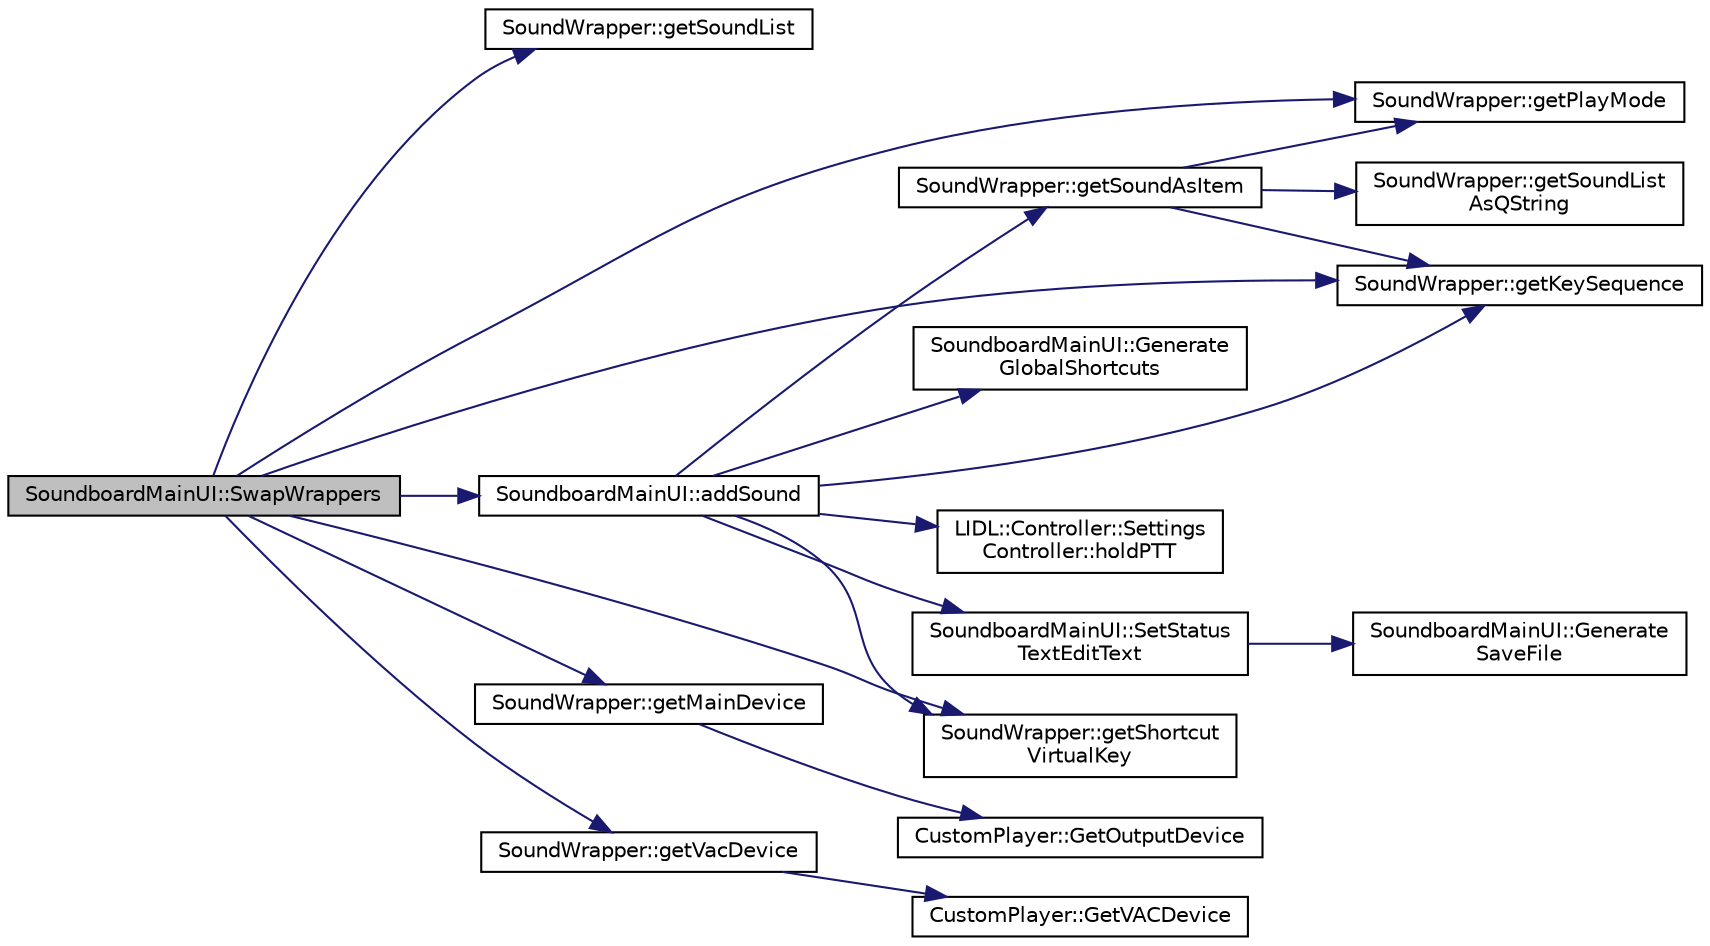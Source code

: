 digraph "SoundboardMainUI::SwapWrappers"
{
 // LATEX_PDF_SIZE
  edge [fontname="Helvetica",fontsize="10",labelfontname="Helvetica",labelfontsize="10"];
  node [fontname="Helvetica",fontsize="10",shape=record];
  rankdir="LR";
  Node58 [label="SoundboardMainUI::SwapWrappers",height=0.2,width=0.4,color="black", fillcolor="grey75", style="filled", fontcolor="black",tooltip="This function swaps two soundwrappers in the view."];
  Node58 -> Node59 [color="midnightblue",fontsize="10",style="solid",fontname="Helvetica"];
  Node59 [label="SoundWrapper::getSoundList",height=0.2,width=0.4,color="black", fillcolor="white", style="filled",URL="$class_sound_wrapper.html#ad6611190dfaf0f92f1edc87dea82f40f",tooltip=" "];
  Node58 -> Node60 [color="midnightblue",fontsize="10",style="solid",fontname="Helvetica"];
  Node60 [label="SoundWrapper::getPlayMode",height=0.2,width=0.4,color="black", fillcolor="white", style="filled",URL="$class_sound_wrapper.html#a16370de16e4df5a8f4fe32c71cddf183",tooltip=" "];
  Node58 -> Node61 [color="midnightblue",fontsize="10",style="solid",fontname="Helvetica"];
  Node61 [label="SoundWrapper::getKeySequence",height=0.2,width=0.4,color="black", fillcolor="white", style="filled",URL="$class_sound_wrapper.html#ac73f84dba78c414521116ac89235edc8",tooltip=" "];
  Node58 -> Node62 [color="midnightblue",fontsize="10",style="solid",fontname="Helvetica"];
  Node62 [label="SoundWrapper::getShortcut\lVirtualKey",height=0.2,width=0.4,color="black", fillcolor="white", style="filled",URL="$class_sound_wrapper.html#a6df0097f541aa721d450fb74af5db71a",tooltip=" "];
  Node58 -> Node63 [color="midnightblue",fontsize="10",style="solid",fontname="Helvetica"];
  Node63 [label="SoundWrapper::getMainDevice",height=0.2,width=0.4,color="black", fillcolor="white", style="filled",URL="$class_sound_wrapper.html#a4dbdcf3194910eec8994d87f466fa390",tooltip=" "];
  Node63 -> Node64 [color="midnightblue",fontsize="10",style="solid",fontname="Helvetica"];
  Node64 [label="CustomPlayer::GetOutputDevice",height=0.2,width=0.4,color="black", fillcolor="white", style="filled",URL="$class_custom_player.html#a48abd34fd6092aff86316bc246571244",tooltip="GetOutputDevice."];
  Node58 -> Node65 [color="midnightblue",fontsize="10",style="solid",fontname="Helvetica"];
  Node65 [label="SoundWrapper::getVacDevice",height=0.2,width=0.4,color="black", fillcolor="white", style="filled",URL="$class_sound_wrapper.html#a68ad3aa663ff2700b65a880e48b5c242",tooltip=" "];
  Node65 -> Node66 [color="midnightblue",fontsize="10",style="solid",fontname="Helvetica"];
  Node66 [label="CustomPlayer::GetVACDevice",height=0.2,width=0.4,color="black", fillcolor="white", style="filled",URL="$class_custom_player.html#a83bbf53e1c7b1710527ff4b6b1c21e9e",tooltip="GetVACDevice."];
  Node58 -> Node67 [color="midnightblue",fontsize="10",style="solid",fontname="Helvetica"];
  Node67 [label="SoundboardMainUI::addSound",height=0.2,width=0.4,color="black", fillcolor="white", style="filled",URL="$class_soundboard_main_u_i.html#a5979153cc8aec552599f8ffff9cb0605",tooltip="This function add a soundwrapper to the main UI display, and adds/modify the entries in the private m..."];
  Node67 -> Node68 [color="midnightblue",fontsize="10",style="solid",fontname="Helvetica"];
  Node68 [label="SoundboardMainUI::SetStatus\lTextEditText",height=0.2,width=0.4,color="black", fillcolor="white", style="filled",URL="$class_soundboard_main_u_i.html#ad1aaec3f9fca8bfdb6855888f7ac539b",tooltip="This function set the text of the permanent widget in the status bar."];
  Node68 -> Node69 [color="midnightblue",fontsize="10",style="solid",fontname="Helvetica"];
  Node69 [label="SoundboardMainUI::Generate\lSaveFile",height=0.2,width=0.4,color="black", fillcolor="white", style="filled",URL="$class_soundboard_main_u_i.html#ac1e1da89a9812412e2e9e92306925737",tooltip="Function to generate the .lidljson save file."];
  Node67 -> Node70 [color="midnightblue",fontsize="10",style="solid",fontname="Helvetica"];
  Node70 [label="LIDL::Controller::Settings\lController::holdPTT",height=0.2,width=0.4,color="black", fillcolor="white", style="filled",URL="$class_l_i_d_l_1_1_controller_1_1_settings_controller.html#a4856c3926df501ad0ccceb3140559b8a",tooltip="holdPTT"];
  Node67 -> Node71 [color="midnightblue",fontsize="10",style="solid",fontname="Helvetica"];
  Node71 [label="SoundWrapper::getSoundAsItem",height=0.2,width=0.4,color="black", fillcolor="white", style="filled",URL="$class_sound_wrapper.html#a68acd6da794a6ee53309df2d4d522659",tooltip=" "];
  Node71 -> Node72 [color="midnightblue",fontsize="10",style="solid",fontname="Helvetica"];
  Node72 [label="SoundWrapper::getSoundList\lAsQString",height=0.2,width=0.4,color="black", fillcolor="white", style="filled",URL="$class_sound_wrapper.html#a4625693047e0673eddac69af87ee1fa1",tooltip=" "];
  Node71 -> Node61 [color="midnightblue",fontsize="10",style="solid",fontname="Helvetica"];
  Node71 -> Node60 [color="midnightblue",fontsize="10",style="solid",fontname="Helvetica"];
  Node67 -> Node61 [color="midnightblue",fontsize="10",style="solid",fontname="Helvetica"];
  Node67 -> Node62 [color="midnightblue",fontsize="10",style="solid",fontname="Helvetica"];
  Node67 -> Node73 [color="midnightblue",fontsize="10",style="solid",fontname="Helvetica"];
  Node73 [label="SoundboardMainUI::Generate\lGlobalShortcuts",height=0.2,width=0.4,color="black", fillcolor="white", style="filled",URL="$class_soundboard_main_u_i.html#a6598a08d56d5efb3e330ef3d016ab963",tooltip="Function to register all the Shortcuts being used by the LIDL Soundboard."];
}
